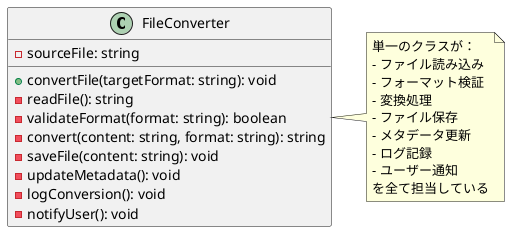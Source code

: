 @startuml BadFileConverter

class FileConverter {
    - sourceFile: string
    + convertFile(targetFormat: string): void
    - readFile(): string
    - validateFormat(format: string): boolean
    - convert(content: string, format: string): string
    - saveFile(content: string): void
    - updateMetadata(): void
    - logConversion(): void
    - notifyUser(): void
}

note right of FileConverter
  単一のクラスが：
  - ファイル読み込み
  - フォーマット検証
  - 変換処理
  - ファイル保存
  - メタデータ更新
  - ログ記録
  - ユーザー通知
  を全て担当している
end note

@enduml